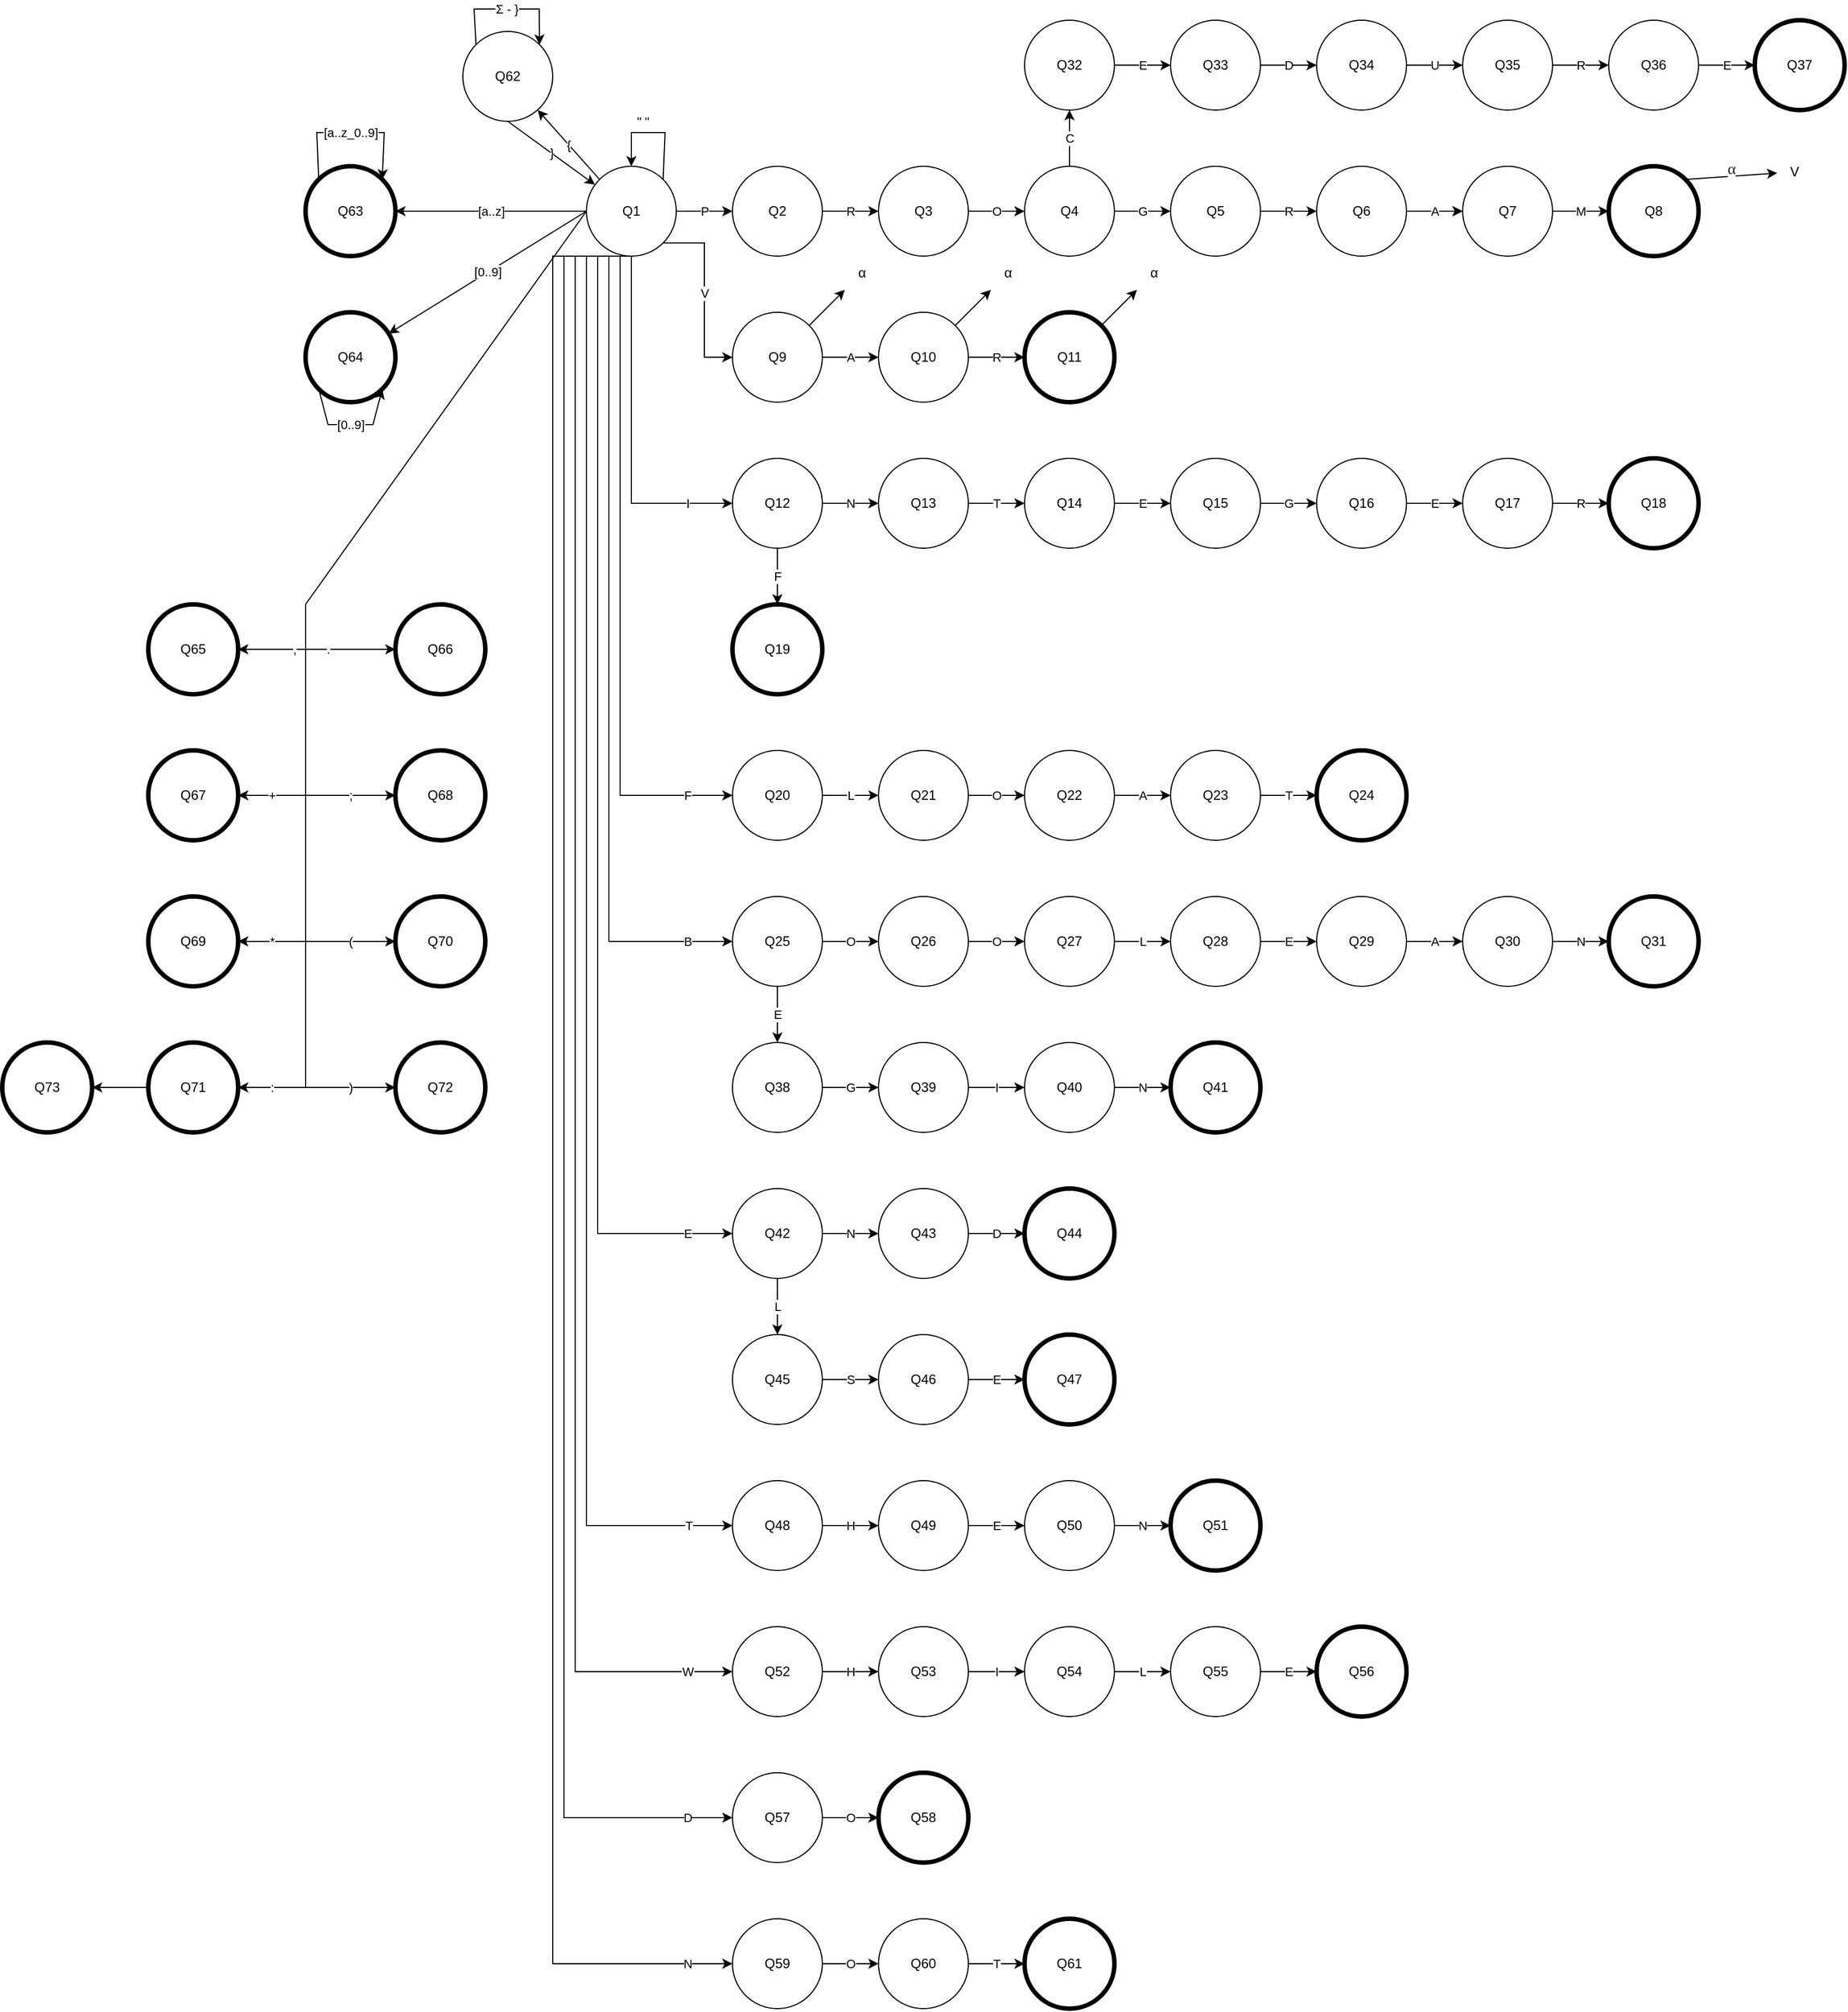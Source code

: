 <mxfile version="21.7.3" type="device">
  <diagram name="Página-1" id="BXOcKi-Mnua7rJVAQddl">
    <mxGraphModel dx="2357" dy="2236" grid="1" gridSize="10" guides="1" tooltips="1" connect="1" arrows="1" fold="1" page="1" pageScale="1" pageWidth="827" pageHeight="1169" math="0" shadow="0">
      <root>
        <mxCell id="0" />
        <mxCell id="1" parent="0" />
        <mxCell id="cKec8RYuwjk50nraUcjY-4" value="P" style="edgeStyle=orthogonalEdgeStyle;rounded=0;orthogonalLoop=1;jettySize=auto;html=1;" edge="1" parent="1" source="cKec8RYuwjk50nraUcjY-1" target="cKec8RYuwjk50nraUcjY-3">
          <mxGeometry relative="1" as="geometry" />
        </mxCell>
        <mxCell id="cKec8RYuwjk50nraUcjY-27" value="V" style="edgeStyle=orthogonalEdgeStyle;rounded=0;orthogonalLoop=1;jettySize=auto;html=1;exitX=1;exitY=1;exitDx=0;exitDy=0;entryX=0;entryY=0.5;entryDx=0;entryDy=0;" edge="1" parent="1" source="cKec8RYuwjk50nraUcjY-1" target="cKec8RYuwjk50nraUcjY-26">
          <mxGeometry relative="1" as="geometry" />
        </mxCell>
        <mxCell id="cKec8RYuwjk50nraUcjY-41" value="I" style="edgeStyle=orthogonalEdgeStyle;rounded=0;orthogonalLoop=1;jettySize=auto;html=1;exitX=0.5;exitY=1;exitDx=0;exitDy=0;" edge="1" parent="1" source="cKec8RYuwjk50nraUcjY-1" target="cKec8RYuwjk50nraUcjY-40">
          <mxGeometry x="0.742" relative="1" as="geometry">
            <Array as="points">
              <mxPoint x="390" y="830" />
            </Array>
            <mxPoint as="offset" />
          </mxGeometry>
        </mxCell>
        <mxCell id="cKec8RYuwjk50nraUcjY-57" value="F" style="edgeStyle=orthogonalEdgeStyle;rounded=0;orthogonalLoop=1;jettySize=auto;html=1;exitX=0.5;exitY=1;exitDx=0;exitDy=0;" edge="1" parent="1" source="cKec8RYuwjk50nraUcjY-1" target="cKec8RYuwjk50nraUcjY-56">
          <mxGeometry x="0.864" relative="1" as="geometry">
            <Array as="points">
              <mxPoint x="380" y="610" />
              <mxPoint x="380" y="1090" />
            </Array>
            <mxPoint as="offset" />
          </mxGeometry>
        </mxCell>
        <mxCell id="cKec8RYuwjk50nraUcjY-68" value="B" style="edgeStyle=orthogonalEdgeStyle;rounded=0;orthogonalLoop=1;jettySize=auto;html=1;exitX=0.5;exitY=1;exitDx=0;exitDy=0;" edge="1" parent="1" source="cKec8RYuwjk50nraUcjY-1" target="cKec8RYuwjk50nraUcjY-67">
          <mxGeometry x="0.892" relative="1" as="geometry">
            <Array as="points">
              <mxPoint x="370" y="610" />
              <mxPoint x="370" y="1220" />
            </Array>
            <mxPoint as="offset" />
          </mxGeometry>
        </mxCell>
        <mxCell id="cKec8RYuwjk50nraUcjY-103" value="E" style="edgeStyle=orthogonalEdgeStyle;rounded=0;orthogonalLoop=1;jettySize=auto;html=1;exitX=0.5;exitY=1;exitDx=0;exitDy=0;" edge="1" parent="1" source="cKec8RYuwjk50nraUcjY-1" target="cKec8RYuwjk50nraUcjY-102">
          <mxGeometry x="0.922" relative="1" as="geometry">
            <Array as="points">
              <mxPoint x="360" y="610" />
              <mxPoint x="360" y="1480" />
            </Array>
            <mxPoint as="offset" />
          </mxGeometry>
        </mxCell>
        <mxCell id="cKec8RYuwjk50nraUcjY-115" value="T" style="edgeStyle=orthogonalEdgeStyle;rounded=0;orthogonalLoop=1;jettySize=auto;html=1;exitX=0.5;exitY=1;exitDx=0;exitDy=0;" edge="1" parent="1" source="cKec8RYuwjk50nraUcjY-1" target="cKec8RYuwjk50nraUcjY-114">
          <mxGeometry x="0.939" relative="1" as="geometry">
            <Array as="points">
              <mxPoint x="350" y="610" />
              <mxPoint x="350" y="1740" />
            </Array>
            <mxPoint as="offset" />
          </mxGeometry>
        </mxCell>
        <mxCell id="cKec8RYuwjk50nraUcjY-123" value="W" style="edgeStyle=orthogonalEdgeStyle;rounded=0;orthogonalLoop=1;jettySize=auto;html=1;exitX=0.5;exitY=1;exitDx=0;exitDy=0;" edge="1" parent="1" source="cKec8RYuwjk50nraUcjY-1" target="cKec8RYuwjk50nraUcjY-122">
          <mxGeometry x="0.945" relative="1" as="geometry">
            <Array as="points">
              <mxPoint x="340" y="610" />
              <mxPoint x="340" y="1870" />
            </Array>
            <mxPoint as="offset" />
          </mxGeometry>
        </mxCell>
        <mxCell id="cKec8RYuwjk50nraUcjY-133" value="D" style="edgeStyle=orthogonalEdgeStyle;rounded=0;orthogonalLoop=1;jettySize=auto;html=1;exitX=0.5;exitY=1;exitDx=0;exitDy=0;entryX=0;entryY=0.5;entryDx=0;entryDy=0;" edge="1" parent="1" source="cKec8RYuwjk50nraUcjY-1" target="cKec8RYuwjk50nraUcjY-132">
          <mxGeometry x="0.95" relative="1" as="geometry">
            <Array as="points">
              <mxPoint x="330" y="610" />
              <mxPoint x="330" y="2000" />
            </Array>
            <mxPoint as="offset" />
          </mxGeometry>
        </mxCell>
        <mxCell id="cKec8RYuwjk50nraUcjY-137" value="N" style="edgeStyle=orthogonalEdgeStyle;rounded=0;orthogonalLoop=1;jettySize=auto;html=1;exitX=0.5;exitY=1;exitDx=0;exitDy=0;entryX=0;entryY=0.5;entryDx=0;entryDy=0;" edge="1" parent="1" source="cKec8RYuwjk50nraUcjY-1" target="cKec8RYuwjk50nraUcjY-136">
          <mxGeometry x="0.954" relative="1" as="geometry">
            <Array as="points">
              <mxPoint x="320" y="610" />
              <mxPoint x="320" y="2130" />
            </Array>
            <mxPoint as="offset" />
          </mxGeometry>
        </mxCell>
        <mxCell id="cKec8RYuwjk50nraUcjY-148" value="[a..z]" style="edgeStyle=orthogonalEdgeStyle;rounded=0;orthogonalLoop=1;jettySize=auto;html=1;exitX=0;exitY=0.5;exitDx=0;exitDy=0;" edge="1" parent="1" source="cKec8RYuwjk50nraUcjY-1" target="cKec8RYuwjk50nraUcjY-147">
          <mxGeometry relative="1" as="geometry" />
        </mxCell>
        <mxCell id="cKec8RYuwjk50nraUcjY-1" value="Q1" style="ellipse;whiteSpace=wrap;html=1;aspect=fixed;" vertex="1" parent="1">
          <mxGeometry x="350" y="530" width="80" height="80" as="geometry" />
        </mxCell>
        <mxCell id="cKec8RYuwjk50nraUcjY-2" value="&quot; &quot;" style="endArrow=classic;html=1;rounded=0;exitX=1;exitY=0;exitDx=0;exitDy=0;entryX=0.5;entryY=0;entryDx=0;entryDy=0;" edge="1" parent="1" source="cKec8RYuwjk50nraUcjY-1" target="cKec8RYuwjk50nraUcjY-1">
          <mxGeometry x="0.214" y="-10" width="50" height="50" relative="1" as="geometry">
            <mxPoint x="340" y="600" as="sourcePoint" />
            <mxPoint x="390" y="550" as="targetPoint" />
            <Array as="points">
              <mxPoint x="420" y="500" />
              <mxPoint x="390" y="500" />
            </Array>
            <mxPoint as="offset" />
          </mxGeometry>
        </mxCell>
        <mxCell id="cKec8RYuwjk50nraUcjY-6" value="R" style="edgeStyle=orthogonalEdgeStyle;rounded=0;orthogonalLoop=1;jettySize=auto;html=1;" edge="1" parent="1" source="cKec8RYuwjk50nraUcjY-3" target="cKec8RYuwjk50nraUcjY-5">
          <mxGeometry relative="1" as="geometry" />
        </mxCell>
        <mxCell id="cKec8RYuwjk50nraUcjY-3" value="Q2" style="ellipse;whiteSpace=wrap;html=1;aspect=fixed;" vertex="1" parent="1">
          <mxGeometry x="480" y="530" width="80" height="80" as="geometry" />
        </mxCell>
        <mxCell id="cKec8RYuwjk50nraUcjY-8" value="O" style="edgeStyle=orthogonalEdgeStyle;rounded=0;orthogonalLoop=1;jettySize=auto;html=1;" edge="1" parent="1" source="cKec8RYuwjk50nraUcjY-5" target="cKec8RYuwjk50nraUcjY-7">
          <mxGeometry relative="1" as="geometry" />
        </mxCell>
        <mxCell id="cKec8RYuwjk50nraUcjY-5" value="Q3" style="ellipse;whiteSpace=wrap;html=1;aspect=fixed;" vertex="1" parent="1">
          <mxGeometry x="610" y="530" width="80" height="80" as="geometry" />
        </mxCell>
        <mxCell id="cKec8RYuwjk50nraUcjY-10" value="G" style="edgeStyle=orthogonalEdgeStyle;rounded=0;orthogonalLoop=1;jettySize=auto;html=1;" edge="1" parent="1" source="cKec8RYuwjk50nraUcjY-7" target="cKec8RYuwjk50nraUcjY-9">
          <mxGeometry relative="1" as="geometry" />
        </mxCell>
        <mxCell id="cKec8RYuwjk50nraUcjY-83" value="C" style="edgeStyle=orthogonalEdgeStyle;rounded=0;orthogonalLoop=1;jettySize=auto;html=1;" edge="1" parent="1" source="cKec8RYuwjk50nraUcjY-7" target="cKec8RYuwjk50nraUcjY-82">
          <mxGeometry relative="1" as="geometry" />
        </mxCell>
        <mxCell id="cKec8RYuwjk50nraUcjY-7" value="Q4" style="ellipse;whiteSpace=wrap;html=1;aspect=fixed;" vertex="1" parent="1">
          <mxGeometry x="740" y="530" width="80" height="80" as="geometry" />
        </mxCell>
        <mxCell id="cKec8RYuwjk50nraUcjY-12" value="R" style="edgeStyle=orthogonalEdgeStyle;rounded=0;orthogonalLoop=1;jettySize=auto;html=1;" edge="1" parent="1" source="cKec8RYuwjk50nraUcjY-9" target="cKec8RYuwjk50nraUcjY-11">
          <mxGeometry relative="1" as="geometry" />
        </mxCell>
        <mxCell id="cKec8RYuwjk50nraUcjY-9" value="Q5" style="ellipse;whiteSpace=wrap;html=1;aspect=fixed;" vertex="1" parent="1">
          <mxGeometry x="870" y="530" width="80" height="80" as="geometry" />
        </mxCell>
        <mxCell id="cKec8RYuwjk50nraUcjY-14" value="" style="edgeStyle=orthogonalEdgeStyle;rounded=0;orthogonalLoop=1;jettySize=auto;html=1;" edge="1" parent="1" source="cKec8RYuwjk50nraUcjY-11" target="cKec8RYuwjk50nraUcjY-13">
          <mxGeometry relative="1" as="geometry" />
        </mxCell>
        <mxCell id="cKec8RYuwjk50nraUcjY-15" value="A" style="edgeStyle=orthogonalEdgeStyle;rounded=0;orthogonalLoop=1;jettySize=auto;html=1;" edge="1" parent="1" source="cKec8RYuwjk50nraUcjY-11" target="cKec8RYuwjk50nraUcjY-13">
          <mxGeometry relative="1" as="geometry" />
        </mxCell>
        <mxCell id="cKec8RYuwjk50nraUcjY-11" value="Q6" style="ellipse;whiteSpace=wrap;html=1;aspect=fixed;" vertex="1" parent="1">
          <mxGeometry x="1000" y="530" width="80" height="80" as="geometry" />
        </mxCell>
        <mxCell id="cKec8RYuwjk50nraUcjY-20" value="M" style="edgeStyle=orthogonalEdgeStyle;rounded=0;orthogonalLoop=1;jettySize=auto;html=1;" edge="1" parent="1" source="cKec8RYuwjk50nraUcjY-13" target="cKec8RYuwjk50nraUcjY-16">
          <mxGeometry relative="1" as="geometry">
            <mxPoint x="1255" y="570" as="targetPoint" />
          </mxGeometry>
        </mxCell>
        <mxCell id="cKec8RYuwjk50nraUcjY-13" value="Q7" style="ellipse;whiteSpace=wrap;html=1;aspect=fixed;" vertex="1" parent="1">
          <mxGeometry x="1130" y="530" width="80" height="80" as="geometry" />
        </mxCell>
        <mxCell id="cKec8RYuwjk50nraUcjY-21" value="&#xa;&lt;span style=&quot;color: rgb(32, 33, 34); font-family: &amp;quot;Athena Unicode&amp;quot;, Gentium, &amp;quot;Palatino Linotype&amp;quot;, &amp;quot;Arial Unicode MS&amp;quot;, &amp;quot;Lucida Sans Unicode&amp;quot;, &amp;quot;Lucida Grande&amp;quot;, Code2000; font-size: 14px; font-style: normal; font-variant-ligatures: normal; font-variant-caps: normal; font-weight: 400; letter-spacing: normal; orphans: 2; text-align: start; text-indent: 0px; text-transform: none; widows: 2; word-spacing: 0px; -webkit-text-stroke-width: 0px; background-color: rgb(255, 255, 255); text-decoration-thickness: initial; text-decoration-style: initial; text-decoration-color: initial; float: none; display: inline !important;&quot;&gt;α&lt;/span&gt;&#xa;&#xa;" style="endArrow=classic;html=1;rounded=0;exitX=1;exitY=0;exitDx=0;exitDy=0;" edge="1" parent="1" source="cKec8RYuwjk50nraUcjY-16" target="cKec8RYuwjk50nraUcjY-24">
          <mxGeometry width="50" height="50" relative="1" as="geometry">
            <mxPoint x="1331.82" y="538.18" as="sourcePoint" />
            <mxPoint x="1395" y="480" as="targetPoint" />
          </mxGeometry>
        </mxCell>
        <mxCell id="cKec8RYuwjk50nraUcjY-24" value="V" style="text;html=1;align=center;verticalAlign=middle;resizable=0;points=[];autosize=1;strokeColor=none;fillColor=none;" vertex="1" parent="1">
          <mxGeometry x="1410" y="520" width="30" height="30" as="geometry" />
        </mxCell>
        <mxCell id="cKec8RYuwjk50nraUcjY-29" value="A" style="edgeStyle=orthogonalEdgeStyle;rounded=0;orthogonalLoop=1;jettySize=auto;html=1;" edge="1" parent="1" source="cKec8RYuwjk50nraUcjY-26" target="cKec8RYuwjk50nraUcjY-28">
          <mxGeometry relative="1" as="geometry" />
        </mxCell>
        <mxCell id="cKec8RYuwjk50nraUcjY-26" value="Q9" style="ellipse;whiteSpace=wrap;html=1;aspect=fixed;" vertex="1" parent="1">
          <mxGeometry x="480" y="660" width="80" height="80" as="geometry" />
        </mxCell>
        <mxCell id="cKec8RYuwjk50nraUcjY-31" value="R" style="edgeStyle=orthogonalEdgeStyle;rounded=0;orthogonalLoop=1;jettySize=auto;html=1;" edge="1" parent="1" source="cKec8RYuwjk50nraUcjY-28" target="cKec8RYuwjk50nraUcjY-30">
          <mxGeometry relative="1" as="geometry" />
        </mxCell>
        <mxCell id="cKec8RYuwjk50nraUcjY-28" value="Q10" style="ellipse;whiteSpace=wrap;html=1;aspect=fixed;" vertex="1" parent="1">
          <mxGeometry x="610" y="660" width="80" height="80" as="geometry" />
        </mxCell>
        <mxCell id="cKec8RYuwjk50nraUcjY-30" value="Q11" style="ellipse;whiteSpace=wrap;html=1;aspect=fixed;strokeWidth=4;" vertex="1" parent="1">
          <mxGeometry x="740" y="660" width="80" height="80" as="geometry" />
        </mxCell>
        <mxCell id="cKec8RYuwjk50nraUcjY-32" value="" style="endArrow=classic;html=1;rounded=0;exitX=1;exitY=0;exitDx=0;exitDy=0;" edge="1" parent="1" source="cKec8RYuwjk50nraUcjY-26" target="cKec8RYuwjk50nraUcjY-33">
          <mxGeometry width="50" height="50" relative="1" as="geometry">
            <mxPoint x="540" y="670" as="sourcePoint" />
            <mxPoint x="590" y="630" as="targetPoint" />
          </mxGeometry>
        </mxCell>
        <mxCell id="cKec8RYuwjk50nraUcjY-33" value="α" style="text;html=1;align=center;verticalAlign=middle;resizable=0;points=[];autosize=1;strokeColor=none;fillColor=none;" vertex="1" parent="1">
          <mxGeometry x="580" y="610" width="30" height="30" as="geometry" />
        </mxCell>
        <mxCell id="cKec8RYuwjk50nraUcjY-34" value="" style="endArrow=classic;html=1;rounded=0;exitX=1;exitY=0;exitDx=0;exitDy=0;" edge="1" parent="1" target="cKec8RYuwjk50nraUcjY-35" source="cKec8RYuwjk50nraUcjY-28">
          <mxGeometry width="50" height="50" relative="1" as="geometry">
            <mxPoint x="678" y="662" as="sourcePoint" />
            <mxPoint x="720" y="620" as="targetPoint" />
          </mxGeometry>
        </mxCell>
        <mxCell id="cKec8RYuwjk50nraUcjY-35" value="α" style="text;html=1;align=center;verticalAlign=middle;resizable=0;points=[];autosize=1;strokeColor=none;fillColor=none;" vertex="1" parent="1">
          <mxGeometry x="710" y="610" width="30" height="30" as="geometry" />
        </mxCell>
        <mxCell id="cKec8RYuwjk50nraUcjY-38" value="" style="endArrow=classic;html=1;rounded=0;exitX=1;exitY=0;exitDx=0;exitDy=0;" edge="1" parent="1" target="cKec8RYuwjk50nraUcjY-39" source="cKec8RYuwjk50nraUcjY-30">
          <mxGeometry width="50" height="50" relative="1" as="geometry">
            <mxPoint x="808" y="672" as="sourcePoint" />
            <mxPoint x="850" y="630" as="targetPoint" />
          </mxGeometry>
        </mxCell>
        <mxCell id="cKec8RYuwjk50nraUcjY-39" value="α" style="text;html=1;align=center;verticalAlign=middle;resizable=0;points=[];autosize=1;strokeColor=none;fillColor=none;" vertex="1" parent="1">
          <mxGeometry x="840" y="610" width="30" height="30" as="geometry" />
        </mxCell>
        <mxCell id="cKec8RYuwjk50nraUcjY-16" value="Q8" style="ellipse;whiteSpace=wrap;html=1;aspect=fixed;gradientColor=none;shadow=0;strokeWidth=4;" vertex="1" parent="1">
          <mxGeometry x="1260" y="530" width="80" height="80" as="geometry" />
        </mxCell>
        <mxCell id="cKec8RYuwjk50nraUcjY-43" value="N" style="edgeStyle=orthogonalEdgeStyle;rounded=0;orthogonalLoop=1;jettySize=auto;html=1;" edge="1" parent="1" source="cKec8RYuwjk50nraUcjY-40" target="cKec8RYuwjk50nraUcjY-42">
          <mxGeometry relative="1" as="geometry" />
        </mxCell>
        <mxCell id="cKec8RYuwjk50nraUcjY-55" value="F" style="edgeStyle=orthogonalEdgeStyle;rounded=0;orthogonalLoop=1;jettySize=auto;html=1;" edge="1" parent="1" source="cKec8RYuwjk50nraUcjY-40" target="cKec8RYuwjk50nraUcjY-54">
          <mxGeometry relative="1" as="geometry" />
        </mxCell>
        <mxCell id="cKec8RYuwjk50nraUcjY-40" value="Q12" style="ellipse;whiteSpace=wrap;html=1;aspect=fixed;" vertex="1" parent="1">
          <mxGeometry x="480" y="790" width="80" height="80" as="geometry" />
        </mxCell>
        <mxCell id="cKec8RYuwjk50nraUcjY-45" value="T" style="edgeStyle=orthogonalEdgeStyle;rounded=0;orthogonalLoop=1;jettySize=auto;html=1;" edge="1" parent="1" source="cKec8RYuwjk50nraUcjY-42" target="cKec8RYuwjk50nraUcjY-44">
          <mxGeometry relative="1" as="geometry" />
        </mxCell>
        <mxCell id="cKec8RYuwjk50nraUcjY-42" value="Q13" style="ellipse;whiteSpace=wrap;html=1;aspect=fixed;" vertex="1" parent="1">
          <mxGeometry x="610" y="790" width="80" height="80" as="geometry" />
        </mxCell>
        <mxCell id="cKec8RYuwjk50nraUcjY-47" value="E" style="edgeStyle=orthogonalEdgeStyle;rounded=0;orthogonalLoop=1;jettySize=auto;html=1;" edge="1" parent="1" source="cKec8RYuwjk50nraUcjY-44" target="cKec8RYuwjk50nraUcjY-46">
          <mxGeometry relative="1" as="geometry" />
        </mxCell>
        <mxCell id="cKec8RYuwjk50nraUcjY-44" value="Q14" style="ellipse;whiteSpace=wrap;html=1;aspect=fixed;" vertex="1" parent="1">
          <mxGeometry x="740" y="790" width="80" height="80" as="geometry" />
        </mxCell>
        <mxCell id="cKec8RYuwjk50nraUcjY-49" value="G" style="edgeStyle=orthogonalEdgeStyle;rounded=0;orthogonalLoop=1;jettySize=auto;html=1;" edge="1" parent="1" source="cKec8RYuwjk50nraUcjY-46" target="cKec8RYuwjk50nraUcjY-48">
          <mxGeometry relative="1" as="geometry" />
        </mxCell>
        <mxCell id="cKec8RYuwjk50nraUcjY-46" value="Q15" style="ellipse;whiteSpace=wrap;html=1;aspect=fixed;" vertex="1" parent="1">
          <mxGeometry x="870" y="790" width="80" height="80" as="geometry" />
        </mxCell>
        <mxCell id="cKec8RYuwjk50nraUcjY-51" value="E" style="edgeStyle=orthogonalEdgeStyle;rounded=0;orthogonalLoop=1;jettySize=auto;html=1;" edge="1" parent="1" source="cKec8RYuwjk50nraUcjY-48" target="cKec8RYuwjk50nraUcjY-50">
          <mxGeometry relative="1" as="geometry" />
        </mxCell>
        <mxCell id="cKec8RYuwjk50nraUcjY-48" value="Q16" style="ellipse;whiteSpace=wrap;html=1;aspect=fixed;" vertex="1" parent="1">
          <mxGeometry x="1000" y="790" width="80" height="80" as="geometry" />
        </mxCell>
        <mxCell id="cKec8RYuwjk50nraUcjY-53" value="R" style="edgeStyle=orthogonalEdgeStyle;rounded=0;orthogonalLoop=1;jettySize=auto;html=1;" edge="1" parent="1" source="cKec8RYuwjk50nraUcjY-50" target="cKec8RYuwjk50nraUcjY-52">
          <mxGeometry relative="1" as="geometry" />
        </mxCell>
        <mxCell id="cKec8RYuwjk50nraUcjY-50" value="Q17" style="ellipse;whiteSpace=wrap;html=1;aspect=fixed;" vertex="1" parent="1">
          <mxGeometry x="1130" y="790" width="80" height="80" as="geometry" />
        </mxCell>
        <mxCell id="cKec8RYuwjk50nraUcjY-52" value="Q18" style="ellipse;whiteSpace=wrap;html=1;aspect=fixed;strokeWidth=4;" vertex="1" parent="1">
          <mxGeometry x="1260" y="790" width="80" height="80" as="geometry" />
        </mxCell>
        <mxCell id="cKec8RYuwjk50nraUcjY-54" value="Q19" style="ellipse;whiteSpace=wrap;html=1;aspect=fixed;strokeWidth=4;" vertex="1" parent="1">
          <mxGeometry x="480" y="920" width="80" height="80" as="geometry" />
        </mxCell>
        <mxCell id="cKec8RYuwjk50nraUcjY-59" value="L" style="edgeStyle=orthogonalEdgeStyle;rounded=0;orthogonalLoop=1;jettySize=auto;html=1;" edge="1" parent="1" source="cKec8RYuwjk50nraUcjY-56" target="cKec8RYuwjk50nraUcjY-58">
          <mxGeometry relative="1" as="geometry" />
        </mxCell>
        <mxCell id="cKec8RYuwjk50nraUcjY-56" value="Q20" style="ellipse;whiteSpace=wrap;html=1;aspect=fixed;" vertex="1" parent="1">
          <mxGeometry x="480" y="1050" width="80" height="80" as="geometry" />
        </mxCell>
        <mxCell id="cKec8RYuwjk50nraUcjY-62" value="O" style="edgeStyle=orthogonalEdgeStyle;rounded=0;orthogonalLoop=1;jettySize=auto;html=1;" edge="1" parent="1" source="cKec8RYuwjk50nraUcjY-58" target="cKec8RYuwjk50nraUcjY-60">
          <mxGeometry relative="1" as="geometry" />
        </mxCell>
        <mxCell id="cKec8RYuwjk50nraUcjY-58" value="Q21" style="ellipse;whiteSpace=wrap;html=1;aspect=fixed;" vertex="1" parent="1">
          <mxGeometry x="610" y="1050" width="80" height="80" as="geometry" />
        </mxCell>
        <mxCell id="cKec8RYuwjk50nraUcjY-64" value="A" style="edgeStyle=orthogonalEdgeStyle;rounded=0;orthogonalLoop=1;jettySize=auto;html=1;" edge="1" parent="1" source="cKec8RYuwjk50nraUcjY-60" target="cKec8RYuwjk50nraUcjY-63">
          <mxGeometry relative="1" as="geometry" />
        </mxCell>
        <mxCell id="cKec8RYuwjk50nraUcjY-60" value="Q22" style="ellipse;whiteSpace=wrap;html=1;aspect=fixed;" vertex="1" parent="1">
          <mxGeometry x="740" y="1050" width="80" height="80" as="geometry" />
        </mxCell>
        <mxCell id="cKec8RYuwjk50nraUcjY-66" value="T" style="edgeStyle=orthogonalEdgeStyle;rounded=0;orthogonalLoop=1;jettySize=auto;html=1;" edge="1" parent="1" source="cKec8RYuwjk50nraUcjY-63" target="cKec8RYuwjk50nraUcjY-65">
          <mxGeometry relative="1" as="geometry" />
        </mxCell>
        <mxCell id="cKec8RYuwjk50nraUcjY-63" value="Q23" style="ellipse;whiteSpace=wrap;html=1;aspect=fixed;" vertex="1" parent="1">
          <mxGeometry x="870" y="1050" width="80" height="80" as="geometry" />
        </mxCell>
        <mxCell id="cKec8RYuwjk50nraUcjY-65" value="Q24" style="ellipse;whiteSpace=wrap;html=1;aspect=fixed;strokeWidth=4;" vertex="1" parent="1">
          <mxGeometry x="1000" y="1050" width="80" height="80" as="geometry" />
        </mxCell>
        <mxCell id="cKec8RYuwjk50nraUcjY-70" value="O" style="edgeStyle=orthogonalEdgeStyle;rounded=0;orthogonalLoop=1;jettySize=auto;html=1;" edge="1" parent="1" source="cKec8RYuwjk50nraUcjY-67" target="cKec8RYuwjk50nraUcjY-69">
          <mxGeometry relative="1" as="geometry" />
        </mxCell>
        <mxCell id="cKec8RYuwjk50nraUcjY-95" value="E" style="edgeStyle=orthogonalEdgeStyle;rounded=0;orthogonalLoop=1;jettySize=auto;html=1;" edge="1" parent="1" source="cKec8RYuwjk50nraUcjY-67" target="cKec8RYuwjk50nraUcjY-94">
          <mxGeometry relative="1" as="geometry" />
        </mxCell>
        <mxCell id="cKec8RYuwjk50nraUcjY-67" value="Q25" style="ellipse;whiteSpace=wrap;html=1;aspect=fixed;" vertex="1" parent="1">
          <mxGeometry x="480" y="1180" width="80" height="80" as="geometry" />
        </mxCell>
        <mxCell id="cKec8RYuwjk50nraUcjY-72" value="O" style="edgeStyle=orthogonalEdgeStyle;rounded=0;orthogonalLoop=1;jettySize=auto;html=1;" edge="1" parent="1" source="cKec8RYuwjk50nraUcjY-69" target="cKec8RYuwjk50nraUcjY-71">
          <mxGeometry relative="1" as="geometry" />
        </mxCell>
        <mxCell id="cKec8RYuwjk50nraUcjY-69" value="Q26" style="ellipse;whiteSpace=wrap;html=1;aspect=fixed;" vertex="1" parent="1">
          <mxGeometry x="610" y="1180" width="80" height="80" as="geometry" />
        </mxCell>
        <mxCell id="cKec8RYuwjk50nraUcjY-74" value="L" style="edgeStyle=orthogonalEdgeStyle;rounded=0;orthogonalLoop=1;jettySize=auto;html=1;" edge="1" parent="1" source="cKec8RYuwjk50nraUcjY-71" target="cKec8RYuwjk50nraUcjY-73">
          <mxGeometry relative="1" as="geometry" />
        </mxCell>
        <mxCell id="cKec8RYuwjk50nraUcjY-71" value="Q27" style="ellipse;whiteSpace=wrap;html=1;aspect=fixed;" vertex="1" parent="1">
          <mxGeometry x="740" y="1180" width="80" height="80" as="geometry" />
        </mxCell>
        <mxCell id="cKec8RYuwjk50nraUcjY-76" value="E" style="edgeStyle=orthogonalEdgeStyle;rounded=0;orthogonalLoop=1;jettySize=auto;html=1;" edge="1" parent="1" source="cKec8RYuwjk50nraUcjY-73" target="cKec8RYuwjk50nraUcjY-75">
          <mxGeometry relative="1" as="geometry" />
        </mxCell>
        <mxCell id="cKec8RYuwjk50nraUcjY-73" value="Q28" style="ellipse;whiteSpace=wrap;html=1;aspect=fixed;" vertex="1" parent="1">
          <mxGeometry x="870" y="1180" width="80" height="80" as="geometry" />
        </mxCell>
        <mxCell id="cKec8RYuwjk50nraUcjY-78" value="A" style="edgeStyle=orthogonalEdgeStyle;rounded=0;orthogonalLoop=1;jettySize=auto;html=1;" edge="1" parent="1" source="cKec8RYuwjk50nraUcjY-75" target="cKec8RYuwjk50nraUcjY-77">
          <mxGeometry relative="1" as="geometry" />
        </mxCell>
        <mxCell id="cKec8RYuwjk50nraUcjY-75" value="Q29" style="ellipse;whiteSpace=wrap;html=1;aspect=fixed;" vertex="1" parent="1">
          <mxGeometry x="1000" y="1180" width="80" height="80" as="geometry" />
        </mxCell>
        <mxCell id="cKec8RYuwjk50nraUcjY-80" value="N" style="edgeStyle=orthogonalEdgeStyle;rounded=0;orthogonalLoop=1;jettySize=auto;html=1;" edge="1" parent="1" source="cKec8RYuwjk50nraUcjY-77" target="cKec8RYuwjk50nraUcjY-79">
          <mxGeometry relative="1" as="geometry" />
        </mxCell>
        <mxCell id="cKec8RYuwjk50nraUcjY-77" value="Q30" style="ellipse;whiteSpace=wrap;html=1;aspect=fixed;" vertex="1" parent="1">
          <mxGeometry x="1130" y="1180" width="80" height="80" as="geometry" />
        </mxCell>
        <mxCell id="cKec8RYuwjk50nraUcjY-79" value="Q31" style="ellipse;whiteSpace=wrap;html=1;aspect=fixed;strokeWidth=4;" vertex="1" parent="1">
          <mxGeometry x="1260" y="1180" width="80" height="80" as="geometry" />
        </mxCell>
        <mxCell id="cKec8RYuwjk50nraUcjY-85" value="E" style="edgeStyle=orthogonalEdgeStyle;rounded=0;orthogonalLoop=1;jettySize=auto;html=1;" edge="1" parent="1" source="cKec8RYuwjk50nraUcjY-82" target="cKec8RYuwjk50nraUcjY-84">
          <mxGeometry relative="1" as="geometry" />
        </mxCell>
        <mxCell id="cKec8RYuwjk50nraUcjY-82" value="Q32" style="ellipse;whiteSpace=wrap;html=1;aspect=fixed;" vertex="1" parent="1">
          <mxGeometry x="740" y="400" width="80" height="80" as="geometry" />
        </mxCell>
        <mxCell id="cKec8RYuwjk50nraUcjY-87" value="D" style="edgeStyle=orthogonalEdgeStyle;rounded=0;orthogonalLoop=1;jettySize=auto;html=1;" edge="1" parent="1" source="cKec8RYuwjk50nraUcjY-84" target="cKec8RYuwjk50nraUcjY-86">
          <mxGeometry relative="1" as="geometry" />
        </mxCell>
        <mxCell id="cKec8RYuwjk50nraUcjY-84" value="Q33" style="ellipse;whiteSpace=wrap;html=1;aspect=fixed;" vertex="1" parent="1">
          <mxGeometry x="870" y="400" width="80" height="80" as="geometry" />
        </mxCell>
        <mxCell id="cKec8RYuwjk50nraUcjY-89" value="U" style="edgeStyle=orthogonalEdgeStyle;rounded=0;orthogonalLoop=1;jettySize=auto;html=1;" edge="1" parent="1" source="cKec8RYuwjk50nraUcjY-86" target="cKec8RYuwjk50nraUcjY-88">
          <mxGeometry relative="1" as="geometry" />
        </mxCell>
        <mxCell id="cKec8RYuwjk50nraUcjY-86" value="Q34" style="ellipse;whiteSpace=wrap;html=1;aspect=fixed;" vertex="1" parent="1">
          <mxGeometry x="1000" y="400" width="80" height="80" as="geometry" />
        </mxCell>
        <mxCell id="cKec8RYuwjk50nraUcjY-91" value="R" style="edgeStyle=orthogonalEdgeStyle;rounded=0;orthogonalLoop=1;jettySize=auto;html=1;" edge="1" parent="1" source="cKec8RYuwjk50nraUcjY-88" target="cKec8RYuwjk50nraUcjY-90">
          <mxGeometry relative="1" as="geometry" />
        </mxCell>
        <mxCell id="cKec8RYuwjk50nraUcjY-88" value="Q35" style="ellipse;whiteSpace=wrap;html=1;aspect=fixed;" vertex="1" parent="1">
          <mxGeometry x="1130" y="400" width="80" height="80" as="geometry" />
        </mxCell>
        <mxCell id="cKec8RYuwjk50nraUcjY-93" value="E" style="edgeStyle=orthogonalEdgeStyle;rounded=0;orthogonalLoop=1;jettySize=auto;html=1;" edge="1" parent="1" source="cKec8RYuwjk50nraUcjY-90" target="cKec8RYuwjk50nraUcjY-92">
          <mxGeometry relative="1" as="geometry" />
        </mxCell>
        <mxCell id="cKec8RYuwjk50nraUcjY-90" value="Q36" style="ellipse;whiteSpace=wrap;html=1;aspect=fixed;" vertex="1" parent="1">
          <mxGeometry x="1260" y="400" width="80" height="80" as="geometry" />
        </mxCell>
        <mxCell id="cKec8RYuwjk50nraUcjY-92" value="Q37" style="ellipse;whiteSpace=wrap;html=1;aspect=fixed;strokeWidth=4;" vertex="1" parent="1">
          <mxGeometry x="1390" y="400" width="80" height="80" as="geometry" />
        </mxCell>
        <mxCell id="cKec8RYuwjk50nraUcjY-97" value="G" style="edgeStyle=orthogonalEdgeStyle;rounded=0;orthogonalLoop=1;jettySize=auto;html=1;" edge="1" parent="1" source="cKec8RYuwjk50nraUcjY-94" target="cKec8RYuwjk50nraUcjY-96">
          <mxGeometry relative="1" as="geometry" />
        </mxCell>
        <mxCell id="cKec8RYuwjk50nraUcjY-94" value="Q38" style="ellipse;whiteSpace=wrap;html=1;aspect=fixed;" vertex="1" parent="1">
          <mxGeometry x="480" y="1310" width="80" height="80" as="geometry" />
        </mxCell>
        <mxCell id="cKec8RYuwjk50nraUcjY-99" value="I" style="edgeStyle=orthogonalEdgeStyle;rounded=0;orthogonalLoop=1;jettySize=auto;html=1;" edge="1" parent="1" source="cKec8RYuwjk50nraUcjY-96" target="cKec8RYuwjk50nraUcjY-98">
          <mxGeometry relative="1" as="geometry" />
        </mxCell>
        <mxCell id="cKec8RYuwjk50nraUcjY-96" value="Q39" style="ellipse;whiteSpace=wrap;html=1;aspect=fixed;" vertex="1" parent="1">
          <mxGeometry x="610" y="1310" width="80" height="80" as="geometry" />
        </mxCell>
        <mxCell id="cKec8RYuwjk50nraUcjY-101" value="N" style="edgeStyle=orthogonalEdgeStyle;rounded=0;orthogonalLoop=1;jettySize=auto;html=1;" edge="1" parent="1" source="cKec8RYuwjk50nraUcjY-98" target="cKec8RYuwjk50nraUcjY-100">
          <mxGeometry relative="1" as="geometry" />
        </mxCell>
        <mxCell id="cKec8RYuwjk50nraUcjY-98" value="Q40" style="ellipse;whiteSpace=wrap;html=1;aspect=fixed;" vertex="1" parent="1">
          <mxGeometry x="740" y="1310" width="80" height="80" as="geometry" />
        </mxCell>
        <mxCell id="cKec8RYuwjk50nraUcjY-100" value="Q41" style="ellipse;whiteSpace=wrap;html=1;aspect=fixed;strokeWidth=4;" vertex="1" parent="1">
          <mxGeometry x="870" y="1310" width="80" height="80" as="geometry" />
        </mxCell>
        <mxCell id="cKec8RYuwjk50nraUcjY-105" value="N" style="edgeStyle=orthogonalEdgeStyle;rounded=0;orthogonalLoop=1;jettySize=auto;html=1;" edge="1" parent="1" source="cKec8RYuwjk50nraUcjY-102" target="cKec8RYuwjk50nraUcjY-104">
          <mxGeometry relative="1" as="geometry" />
        </mxCell>
        <mxCell id="cKec8RYuwjk50nraUcjY-109" value="L" style="edgeStyle=orthogonalEdgeStyle;rounded=0;orthogonalLoop=1;jettySize=auto;html=1;" edge="1" parent="1" source="cKec8RYuwjk50nraUcjY-102" target="cKec8RYuwjk50nraUcjY-108">
          <mxGeometry relative="1" as="geometry" />
        </mxCell>
        <mxCell id="cKec8RYuwjk50nraUcjY-102" value="Q42" style="ellipse;whiteSpace=wrap;html=1;aspect=fixed;" vertex="1" parent="1">
          <mxGeometry x="480" y="1440" width="80" height="80" as="geometry" />
        </mxCell>
        <mxCell id="cKec8RYuwjk50nraUcjY-107" value="D" style="edgeStyle=orthogonalEdgeStyle;rounded=0;orthogonalLoop=1;jettySize=auto;html=1;" edge="1" parent="1" source="cKec8RYuwjk50nraUcjY-104" target="cKec8RYuwjk50nraUcjY-106">
          <mxGeometry relative="1" as="geometry" />
        </mxCell>
        <mxCell id="cKec8RYuwjk50nraUcjY-104" value="Q43" style="ellipse;whiteSpace=wrap;html=1;aspect=fixed;" vertex="1" parent="1">
          <mxGeometry x="610" y="1440" width="80" height="80" as="geometry" />
        </mxCell>
        <mxCell id="cKec8RYuwjk50nraUcjY-106" value="Q44" style="ellipse;whiteSpace=wrap;html=1;aspect=fixed;strokeWidth=4;" vertex="1" parent="1">
          <mxGeometry x="740" y="1440" width="80" height="80" as="geometry" />
        </mxCell>
        <mxCell id="cKec8RYuwjk50nraUcjY-111" value="S" style="edgeStyle=orthogonalEdgeStyle;rounded=0;orthogonalLoop=1;jettySize=auto;html=1;" edge="1" parent="1" source="cKec8RYuwjk50nraUcjY-108" target="cKec8RYuwjk50nraUcjY-110">
          <mxGeometry relative="1" as="geometry" />
        </mxCell>
        <mxCell id="cKec8RYuwjk50nraUcjY-108" value="Q45" style="ellipse;whiteSpace=wrap;html=1;aspect=fixed;" vertex="1" parent="1">
          <mxGeometry x="480" y="1570" width="80" height="80" as="geometry" />
        </mxCell>
        <mxCell id="cKec8RYuwjk50nraUcjY-113" value="E" style="edgeStyle=orthogonalEdgeStyle;rounded=0;orthogonalLoop=1;jettySize=auto;html=1;" edge="1" parent="1" source="cKec8RYuwjk50nraUcjY-110" target="cKec8RYuwjk50nraUcjY-112">
          <mxGeometry relative="1" as="geometry" />
        </mxCell>
        <mxCell id="cKec8RYuwjk50nraUcjY-110" value="Q46" style="ellipse;whiteSpace=wrap;html=1;aspect=fixed;" vertex="1" parent="1">
          <mxGeometry x="610" y="1570" width="80" height="80" as="geometry" />
        </mxCell>
        <mxCell id="cKec8RYuwjk50nraUcjY-112" value="Q47" style="ellipse;whiteSpace=wrap;html=1;aspect=fixed;strokeWidth=4;" vertex="1" parent="1">
          <mxGeometry x="740" y="1570" width="80" height="80" as="geometry" />
        </mxCell>
        <mxCell id="cKec8RYuwjk50nraUcjY-117" value="H" style="edgeStyle=orthogonalEdgeStyle;rounded=0;orthogonalLoop=1;jettySize=auto;html=1;" edge="1" parent="1" source="cKec8RYuwjk50nraUcjY-114" target="cKec8RYuwjk50nraUcjY-116">
          <mxGeometry relative="1" as="geometry" />
        </mxCell>
        <mxCell id="cKec8RYuwjk50nraUcjY-114" value="Q48" style="ellipse;whiteSpace=wrap;html=1;aspect=fixed;" vertex="1" parent="1">
          <mxGeometry x="480" y="1700" width="80" height="80" as="geometry" />
        </mxCell>
        <mxCell id="cKec8RYuwjk50nraUcjY-119" value="E" style="edgeStyle=orthogonalEdgeStyle;rounded=0;orthogonalLoop=1;jettySize=auto;html=1;" edge="1" parent="1" source="cKec8RYuwjk50nraUcjY-116" target="cKec8RYuwjk50nraUcjY-118">
          <mxGeometry relative="1" as="geometry" />
        </mxCell>
        <mxCell id="cKec8RYuwjk50nraUcjY-116" value="Q49" style="ellipse;whiteSpace=wrap;html=1;aspect=fixed;" vertex="1" parent="1">
          <mxGeometry x="610" y="1700" width="80" height="80" as="geometry" />
        </mxCell>
        <mxCell id="cKec8RYuwjk50nraUcjY-121" value="N" style="edgeStyle=orthogonalEdgeStyle;rounded=0;orthogonalLoop=1;jettySize=auto;html=1;" edge="1" parent="1" source="cKec8RYuwjk50nraUcjY-118" target="cKec8RYuwjk50nraUcjY-120">
          <mxGeometry relative="1" as="geometry" />
        </mxCell>
        <mxCell id="cKec8RYuwjk50nraUcjY-118" value="Q50" style="ellipse;whiteSpace=wrap;html=1;aspect=fixed;" vertex="1" parent="1">
          <mxGeometry x="740" y="1700" width="80" height="80" as="geometry" />
        </mxCell>
        <mxCell id="cKec8RYuwjk50nraUcjY-120" value="Q51" style="ellipse;whiteSpace=wrap;html=1;aspect=fixed;strokeWidth=4;" vertex="1" parent="1">
          <mxGeometry x="870" y="1700" width="80" height="80" as="geometry" />
        </mxCell>
        <mxCell id="cKec8RYuwjk50nraUcjY-125" value="H" style="edgeStyle=orthogonalEdgeStyle;rounded=0;orthogonalLoop=1;jettySize=auto;html=1;" edge="1" parent="1" source="cKec8RYuwjk50nraUcjY-122" target="cKec8RYuwjk50nraUcjY-124">
          <mxGeometry relative="1" as="geometry" />
        </mxCell>
        <mxCell id="cKec8RYuwjk50nraUcjY-122" value="Q52" style="ellipse;whiteSpace=wrap;html=1;aspect=fixed;" vertex="1" parent="1">
          <mxGeometry x="480" y="1830" width="80" height="80" as="geometry" />
        </mxCell>
        <mxCell id="cKec8RYuwjk50nraUcjY-127" value="I" style="edgeStyle=orthogonalEdgeStyle;rounded=0;orthogonalLoop=1;jettySize=auto;html=1;" edge="1" parent="1" source="cKec8RYuwjk50nraUcjY-124" target="cKec8RYuwjk50nraUcjY-126">
          <mxGeometry relative="1" as="geometry" />
        </mxCell>
        <mxCell id="cKec8RYuwjk50nraUcjY-124" value="Q53" style="ellipse;whiteSpace=wrap;html=1;aspect=fixed;" vertex="1" parent="1">
          <mxGeometry x="610" y="1830" width="80" height="80" as="geometry" />
        </mxCell>
        <mxCell id="cKec8RYuwjk50nraUcjY-129" value="L" style="edgeStyle=orthogonalEdgeStyle;rounded=0;orthogonalLoop=1;jettySize=auto;html=1;" edge="1" parent="1" source="cKec8RYuwjk50nraUcjY-126" target="cKec8RYuwjk50nraUcjY-128">
          <mxGeometry relative="1" as="geometry" />
        </mxCell>
        <mxCell id="cKec8RYuwjk50nraUcjY-126" value="Q54" style="ellipse;whiteSpace=wrap;html=1;aspect=fixed;" vertex="1" parent="1">
          <mxGeometry x="740" y="1830" width="80" height="80" as="geometry" />
        </mxCell>
        <mxCell id="cKec8RYuwjk50nraUcjY-131" value="E" style="edgeStyle=orthogonalEdgeStyle;rounded=0;orthogonalLoop=1;jettySize=auto;html=1;" edge="1" parent="1" source="cKec8RYuwjk50nraUcjY-128" target="cKec8RYuwjk50nraUcjY-130">
          <mxGeometry relative="1" as="geometry" />
        </mxCell>
        <mxCell id="cKec8RYuwjk50nraUcjY-128" value="Q55" style="ellipse;whiteSpace=wrap;html=1;aspect=fixed;" vertex="1" parent="1">
          <mxGeometry x="870" y="1830" width="80" height="80" as="geometry" />
        </mxCell>
        <mxCell id="cKec8RYuwjk50nraUcjY-130" value="Q56" style="ellipse;whiteSpace=wrap;html=1;aspect=fixed;strokeWidth=4;" vertex="1" parent="1">
          <mxGeometry x="1000" y="1830" width="80" height="80" as="geometry" />
        </mxCell>
        <mxCell id="cKec8RYuwjk50nraUcjY-135" value="O" style="edgeStyle=orthogonalEdgeStyle;rounded=0;orthogonalLoop=1;jettySize=auto;html=1;" edge="1" parent="1" source="cKec8RYuwjk50nraUcjY-132" target="cKec8RYuwjk50nraUcjY-134">
          <mxGeometry relative="1" as="geometry" />
        </mxCell>
        <mxCell id="cKec8RYuwjk50nraUcjY-132" value="Q57" style="ellipse;whiteSpace=wrap;html=1;aspect=fixed;" vertex="1" parent="1">
          <mxGeometry x="480" y="1960" width="80" height="80" as="geometry" />
        </mxCell>
        <mxCell id="cKec8RYuwjk50nraUcjY-134" value="Q58" style="ellipse;whiteSpace=wrap;html=1;aspect=fixed;strokeWidth=4;" vertex="1" parent="1">
          <mxGeometry x="610" y="1960" width="80" height="80" as="geometry" />
        </mxCell>
        <mxCell id="cKec8RYuwjk50nraUcjY-140" value="O" style="edgeStyle=orthogonalEdgeStyle;rounded=0;orthogonalLoop=1;jettySize=auto;html=1;" edge="1" parent="1" source="cKec8RYuwjk50nraUcjY-136" target="cKec8RYuwjk50nraUcjY-139">
          <mxGeometry relative="1" as="geometry" />
        </mxCell>
        <mxCell id="cKec8RYuwjk50nraUcjY-136" value="Q59" style="ellipse;whiteSpace=wrap;html=1;aspect=fixed;" vertex="1" parent="1">
          <mxGeometry x="480" y="2090" width="80" height="80" as="geometry" />
        </mxCell>
        <mxCell id="cKec8RYuwjk50nraUcjY-142" value="T" style="edgeStyle=orthogonalEdgeStyle;rounded=0;orthogonalLoop=1;jettySize=auto;html=1;" edge="1" parent="1" source="cKec8RYuwjk50nraUcjY-139" target="cKec8RYuwjk50nraUcjY-141">
          <mxGeometry relative="1" as="geometry" />
        </mxCell>
        <mxCell id="cKec8RYuwjk50nraUcjY-139" value="Q60" style="ellipse;whiteSpace=wrap;html=1;aspect=fixed;" vertex="1" parent="1">
          <mxGeometry x="610" y="2090" width="80" height="80" as="geometry" />
        </mxCell>
        <mxCell id="cKec8RYuwjk50nraUcjY-141" value="Q61" style="ellipse;whiteSpace=wrap;html=1;aspect=fixed;strokeWidth=4;" vertex="1" parent="1">
          <mxGeometry x="740" y="2090" width="80" height="80" as="geometry" />
        </mxCell>
        <mxCell id="cKec8RYuwjk50nraUcjY-143" value="Q62" style="ellipse;whiteSpace=wrap;html=1;aspect=fixed;" vertex="1" parent="1">
          <mxGeometry x="240" y="410" width="80" height="80" as="geometry" />
        </mxCell>
        <mxCell id="cKec8RYuwjk50nraUcjY-144" value="{" style="endArrow=classic;html=1;rounded=0;exitX=0;exitY=0;exitDx=0;exitDy=0;" edge="1" parent="1" source="cKec8RYuwjk50nraUcjY-1" target="cKec8RYuwjk50nraUcjY-143">
          <mxGeometry width="50" height="50" relative="1" as="geometry">
            <mxPoint x="270" y="530" as="sourcePoint" />
            <mxPoint x="320" y="480" as="targetPoint" />
          </mxGeometry>
        </mxCell>
        <mxCell id="cKec8RYuwjk50nraUcjY-145" value="}" style="endArrow=classic;html=1;rounded=0;" edge="1" parent="1" target="cKec8RYuwjk50nraUcjY-1">
          <mxGeometry width="50" height="50" relative="1" as="geometry">
            <mxPoint x="280" y="490" as="sourcePoint" />
            <mxPoint x="320" y="480" as="targetPoint" />
          </mxGeometry>
        </mxCell>
        <mxCell id="cKec8RYuwjk50nraUcjY-146" value="Σ - }" style="endArrow=classic;html=1;rounded=0;entryX=1;entryY=0;entryDx=0;entryDy=0;exitX=0;exitY=0;exitDx=0;exitDy=0;" edge="1" parent="1" source="cKec8RYuwjk50nraUcjY-143" target="cKec8RYuwjk50nraUcjY-143">
          <mxGeometry width="50" height="50" relative="1" as="geometry">
            <mxPoint x="220" y="420" as="sourcePoint" />
            <mxPoint x="296.564" y="399.996" as="targetPoint" />
            <Array as="points">
              <mxPoint x="250" y="390" />
              <mxPoint x="308" y="390" />
            </Array>
          </mxGeometry>
        </mxCell>
        <mxCell id="cKec8RYuwjk50nraUcjY-147" value="Q63" style="ellipse;whiteSpace=wrap;html=1;aspect=fixed;strokeWidth=4;" vertex="1" parent="1">
          <mxGeometry x="100" y="530" width="80" height="80" as="geometry" />
        </mxCell>
        <mxCell id="cKec8RYuwjk50nraUcjY-150" value="[a..z_0..9]" style="endArrow=classic;html=1;rounded=0;entryX=1;entryY=0;entryDx=0;entryDy=0;exitX=0;exitY=0;exitDx=0;exitDy=0;" edge="1" parent="1" source="cKec8RYuwjk50nraUcjY-147" target="cKec8RYuwjk50nraUcjY-147">
          <mxGeometry width="50" height="50" relative="1" as="geometry">
            <mxPoint x="100" y="520" as="sourcePoint" />
            <mxPoint x="150" y="470" as="targetPoint" />
            <Array as="points">
              <mxPoint x="110" y="500" />
              <mxPoint x="170" y="500" />
            </Array>
          </mxGeometry>
        </mxCell>
        <mxCell id="cKec8RYuwjk50nraUcjY-151" value="Q64" style="ellipse;whiteSpace=wrap;html=1;aspect=fixed;strokeWidth=4;" vertex="1" parent="1">
          <mxGeometry x="100" y="660" width="80" height="80" as="geometry" />
        </mxCell>
        <mxCell id="cKec8RYuwjk50nraUcjY-152" value="[0..9]" style="endArrow=classic;html=1;rounded=0;exitX=0;exitY=0.5;exitDx=0;exitDy=0;" edge="1" parent="1" source="cKec8RYuwjk50nraUcjY-1" target="cKec8RYuwjk50nraUcjY-151">
          <mxGeometry width="50" height="50" relative="1" as="geometry">
            <mxPoint x="180" y="610" as="sourcePoint" />
            <mxPoint x="230" y="560" as="targetPoint" />
          </mxGeometry>
        </mxCell>
        <mxCell id="cKec8RYuwjk50nraUcjY-153" value="[0..9]" style="endArrow=classic;html=1;rounded=0;exitX=0;exitY=1;exitDx=0;exitDy=0;entryX=1;entryY=1;entryDx=0;entryDy=0;" edge="1" parent="1" source="cKec8RYuwjk50nraUcjY-151" target="cKec8RYuwjk50nraUcjY-151">
          <mxGeometry width="50" height="50" relative="1" as="geometry">
            <mxPoint x="90" y="640" as="sourcePoint" />
            <mxPoint x="140" y="590" as="targetPoint" />
            <Array as="points">
              <mxPoint x="120" y="760" />
              <mxPoint x="160" y="760" />
            </Array>
          </mxGeometry>
        </mxCell>
        <mxCell id="cKec8RYuwjk50nraUcjY-154" value="Q65" style="ellipse;whiteSpace=wrap;html=1;aspect=fixed;strokeWidth=4;" vertex="1" parent="1">
          <mxGeometry x="-40" y="920" width="80" height="80" as="geometry" />
        </mxCell>
        <mxCell id="cKec8RYuwjk50nraUcjY-155" value="Q66" style="ellipse;whiteSpace=wrap;html=1;aspect=fixed;strokeWidth=4;" vertex="1" parent="1">
          <mxGeometry x="180" y="920" width="80" height="80" as="geometry" />
        </mxCell>
        <mxCell id="cKec8RYuwjk50nraUcjY-156" value="Q67" style="ellipse;whiteSpace=wrap;html=1;aspect=fixed;strokeWidth=4;" vertex="1" parent="1">
          <mxGeometry x="-40" y="1050" width="80" height="80" as="geometry" />
        </mxCell>
        <mxCell id="cKec8RYuwjk50nraUcjY-157" value="Q68" style="ellipse;whiteSpace=wrap;html=1;aspect=fixed;strokeWidth=4;" vertex="1" parent="1">
          <mxGeometry x="180" y="1050" width="80" height="80" as="geometry" />
        </mxCell>
        <mxCell id="cKec8RYuwjk50nraUcjY-158" value="Q69" style="ellipse;whiteSpace=wrap;html=1;aspect=fixed;strokeWidth=4;" vertex="1" parent="1">
          <mxGeometry x="-40" y="1180" width="80" height="80" as="geometry" />
        </mxCell>
        <mxCell id="cKec8RYuwjk50nraUcjY-159" value="Q70" style="ellipse;whiteSpace=wrap;html=1;aspect=fixed;strokeWidth=4;" vertex="1" parent="1">
          <mxGeometry x="180" y="1180" width="80" height="80" as="geometry" />
        </mxCell>
        <mxCell id="cKec8RYuwjk50nraUcjY-160" value="" style="endArrow=none;html=1;rounded=0;exitX=0;exitY=0.5;exitDx=0;exitDy=0;endFill=0;" edge="1" parent="1" source="cKec8RYuwjk50nraUcjY-1">
          <mxGeometry width="50" height="50" relative="1" as="geometry">
            <mxPoint x="150" y="990" as="sourcePoint" />
            <mxPoint x="100" y="920" as="targetPoint" />
          </mxGeometry>
        </mxCell>
        <mxCell id="cKec8RYuwjk50nraUcjY-161" value="," style="endArrow=classic;html=1;rounded=0;entryX=1;entryY=0.5;entryDx=0;entryDy=0;" edge="1" parent="1" target="cKec8RYuwjk50nraUcjY-154">
          <mxGeometry width="50" height="50" relative="1" as="geometry">
            <mxPoint x="100" y="920" as="sourcePoint" />
            <mxPoint x="120" y="940" as="targetPoint" />
            <Array as="points">
              <mxPoint x="100" y="960" />
            </Array>
          </mxGeometry>
        </mxCell>
        <mxCell id="cKec8RYuwjk50nraUcjY-162" value="." style="endArrow=classic;html=1;rounded=0;entryX=0;entryY=0.5;entryDx=0;entryDy=0;" edge="1" parent="1" target="cKec8RYuwjk50nraUcjY-155">
          <mxGeometry width="50" height="50" relative="1" as="geometry">
            <mxPoint x="100" y="920" as="sourcePoint" />
            <mxPoint x="120" y="940" as="targetPoint" />
            <Array as="points">
              <mxPoint x="100" y="960" />
            </Array>
          </mxGeometry>
        </mxCell>
        <mxCell id="cKec8RYuwjk50nraUcjY-163" value="+" style="endArrow=classic;html=1;rounded=0;entryX=1;entryY=0.5;entryDx=0;entryDy=0;" edge="1" parent="1" target="cKec8RYuwjk50nraUcjY-156">
          <mxGeometry x="0.739" width="50" height="50" relative="1" as="geometry">
            <mxPoint x="100" y="920" as="sourcePoint" />
            <mxPoint x="120" y="940" as="targetPoint" />
            <Array as="points">
              <mxPoint x="100" y="1090" />
            </Array>
            <mxPoint as="offset" />
          </mxGeometry>
        </mxCell>
        <mxCell id="cKec8RYuwjk50nraUcjY-164" value=";" style="endArrow=classic;html=1;rounded=0;entryX=0;entryY=0.5;entryDx=0;entryDy=0;" edge="1" parent="1" target="cKec8RYuwjk50nraUcjY-157">
          <mxGeometry x="0.68" width="50" height="50" relative="1" as="geometry">
            <mxPoint x="100" y="920" as="sourcePoint" />
            <mxPoint x="120" y="940" as="targetPoint" />
            <Array as="points">
              <mxPoint x="100" y="1090" />
            </Array>
            <mxPoint as="offset" />
          </mxGeometry>
        </mxCell>
        <mxCell id="cKec8RYuwjk50nraUcjY-166" value="*" style="endArrow=classic;html=1;rounded=0;entryX=1;entryY=0.5;entryDx=0;entryDy=0;" edge="1" parent="1" target="cKec8RYuwjk50nraUcjY-158">
          <mxGeometry x="0.833" width="50" height="50" relative="1" as="geometry">
            <mxPoint x="100" y="920" as="sourcePoint" />
            <mxPoint x="120" y="1090" as="targetPoint" />
            <Array as="points">
              <mxPoint x="100" y="1220" />
            </Array>
            <mxPoint as="offset" />
          </mxGeometry>
        </mxCell>
        <mxCell id="cKec8RYuwjk50nraUcjY-167" value="(" style="endArrow=classic;html=1;rounded=0;entryX=0;entryY=0.5;entryDx=0;entryDy=0;" edge="1" parent="1" target="cKec8RYuwjk50nraUcjY-159">
          <mxGeometry x="0.789" width="50" height="50" relative="1" as="geometry">
            <mxPoint x="100" y="920" as="sourcePoint" />
            <mxPoint x="120" y="1090" as="targetPoint" />
            <Array as="points">
              <mxPoint x="100" y="1220" />
            </Array>
            <mxPoint as="offset" />
          </mxGeometry>
        </mxCell>
        <mxCell id="cKec8RYuwjk50nraUcjY-173" value="" style="edgeStyle=orthogonalEdgeStyle;rounded=0;orthogonalLoop=1;jettySize=auto;html=1;" edge="1" parent="1" source="cKec8RYuwjk50nraUcjY-168" target="cKec8RYuwjk50nraUcjY-172">
          <mxGeometry relative="1" as="geometry" />
        </mxCell>
        <mxCell id="cKec8RYuwjk50nraUcjY-168" value="Q71" style="ellipse;whiteSpace=wrap;html=1;aspect=fixed;strokeWidth=4;" vertex="1" parent="1">
          <mxGeometry x="-40" y="1310" width="80" height="80" as="geometry" />
        </mxCell>
        <mxCell id="cKec8RYuwjk50nraUcjY-169" value="Q72" style="ellipse;whiteSpace=wrap;html=1;aspect=fixed;strokeWidth=4;" vertex="1" parent="1">
          <mxGeometry x="180" y="1310" width="80" height="80" as="geometry" />
        </mxCell>
        <mxCell id="cKec8RYuwjk50nraUcjY-170" value=":" style="endArrow=classic;html=1;rounded=0;entryX=1;entryY=0.5;entryDx=0;entryDy=0;" edge="1" parent="1" target="cKec8RYuwjk50nraUcjY-168">
          <mxGeometry x="0.684" width="50" height="50" relative="1" as="geometry">
            <mxPoint x="100" y="1220" as="sourcePoint" />
            <mxPoint x="120" y="1310" as="targetPoint" />
            <Array as="points">
              <mxPoint x="100" y="1350" />
            </Array>
            <mxPoint as="offset" />
          </mxGeometry>
        </mxCell>
        <mxCell id="cKec8RYuwjk50nraUcjY-171" value=")" style="endArrow=classic;html=1;rounded=0;entryX=0;entryY=0.5;entryDx=0;entryDy=0;" edge="1" parent="1" target="cKec8RYuwjk50nraUcjY-169">
          <mxGeometry x="0.619" width="50" height="50" relative="1" as="geometry">
            <mxPoint x="100" y="1220" as="sourcePoint" />
            <mxPoint x="120" y="1310" as="targetPoint" />
            <Array as="points">
              <mxPoint x="100" y="1350" />
            </Array>
            <mxPoint as="offset" />
          </mxGeometry>
        </mxCell>
        <mxCell id="cKec8RYuwjk50nraUcjY-172" value="Q73" style="ellipse;whiteSpace=wrap;html=1;aspect=fixed;strokeWidth=4;" vertex="1" parent="1">
          <mxGeometry x="-170" y="1310" width="80" height="80" as="geometry" />
        </mxCell>
      </root>
    </mxGraphModel>
  </diagram>
</mxfile>
